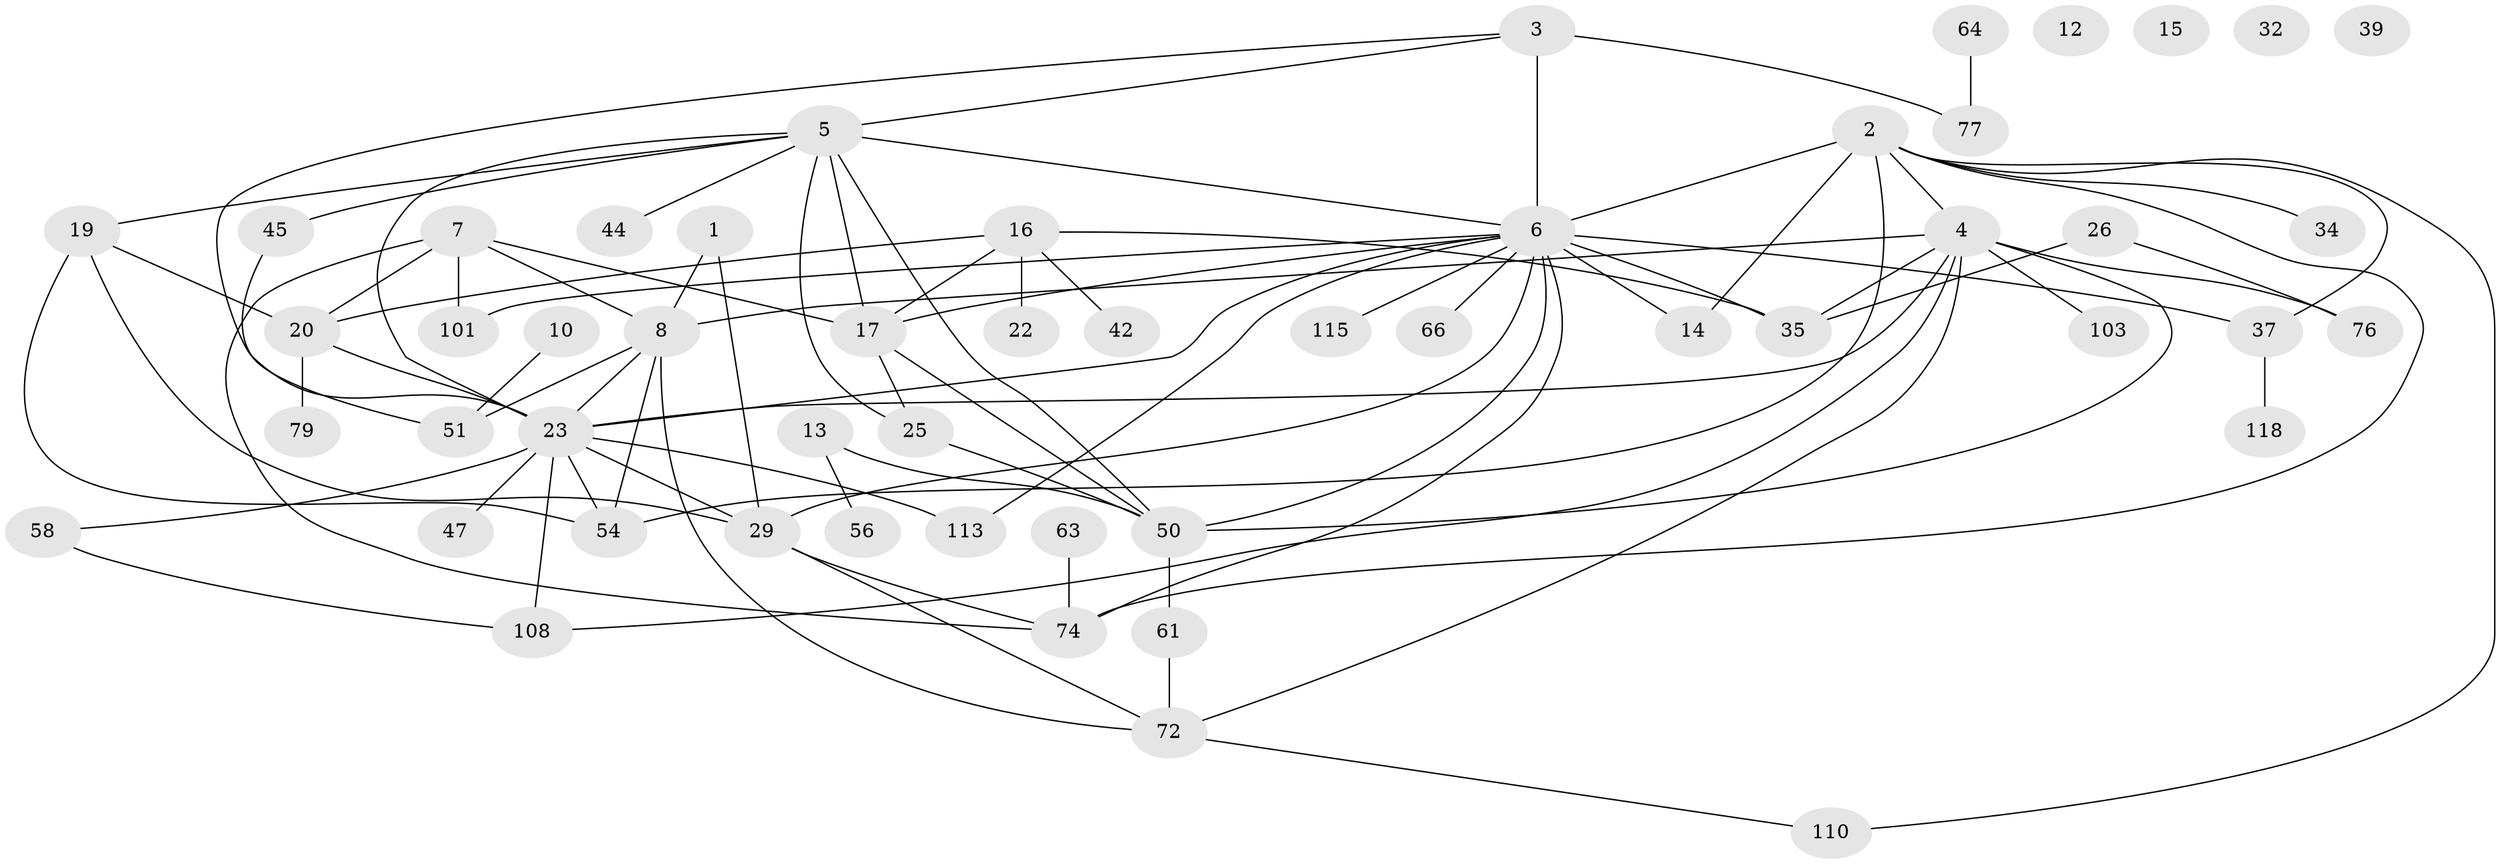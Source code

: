 // original degree distribution, {1: 0.19327731092436976, 3: 0.20168067226890757, 4: 0.15966386554621848, 6: 0.05042016806722689, 2: 0.2857142857142857, 0: 0.03361344537815126, 5: 0.07563025210084033}
// Generated by graph-tools (version 1.1) at 2025/16/03/04/25 18:16:35]
// undirected, 52 vertices, 85 edges
graph export_dot {
graph [start="1"]
  node [color=gray90,style=filled];
  1 [super="+57"];
  2 [super="+67+9+96"];
  3 [super="+80"];
  4 [super="+98+21+55"];
  5 [super="+119+84"];
  6 [super="+11+24+18"];
  7 [super="+33"];
  8 [super="+59+104+86"];
  10;
  12;
  13 [super="+65"];
  14 [super="+46"];
  15;
  16 [super="+95"];
  17 [super="+89+43+69"];
  19 [super="+41"];
  20 [super="+68+53"];
  22 [super="+107+30"];
  23 [super="+36+27+112"];
  25 [super="+78"];
  26 [super="+116+38"];
  29 [super="+71"];
  32;
  34;
  35 [super="+99+92"];
  37 [super="+62"];
  39;
  42 [super="+70"];
  44 [super="+52"];
  45;
  47;
  50 [super="+75+85+60"];
  51 [super="+100"];
  54 [super="+87"];
  56;
  58;
  61;
  63;
  64 [super="+105"];
  66;
  72 [super="+94"];
  74 [super="+91"];
  76 [super="+93"];
  77 [super="+117+106"];
  79;
  101 [super="+111"];
  103;
  108 [super="+114"];
  110;
  113;
  115;
  118;
  1 -- 29;
  1 -- 8;
  2 -- 110;
  2 -- 14;
  2 -- 34;
  2 -- 54;
  2 -- 6 [weight=2];
  2 -- 37;
  2 -- 74;
  2 -- 4;
  3 -- 5;
  3 -- 6;
  3 -- 23;
  3 -- 77 [weight=2];
  4 -- 103;
  4 -- 72;
  4 -- 23 [weight=2];
  4 -- 76;
  4 -- 108;
  4 -- 8;
  4 -- 50;
  4 -- 35;
  5 -- 50 [weight=2];
  5 -- 17;
  5 -- 19;
  5 -- 6;
  5 -- 23;
  5 -- 45;
  5 -- 44;
  5 -- 25;
  6 -- 113;
  6 -- 66;
  6 -- 17;
  6 -- 101;
  6 -- 29;
  6 -- 50 [weight=2];
  6 -- 74;
  6 -- 115;
  6 -- 37;
  6 -- 23;
  6 -- 14;
  6 -- 35;
  7 -- 17;
  7 -- 101;
  7 -- 74;
  7 -- 20;
  7 -- 8;
  8 -- 51;
  8 -- 23;
  8 -- 54;
  8 -- 72;
  10 -- 51;
  13 -- 56;
  13 -- 50;
  16 -- 17;
  16 -- 20;
  16 -- 35;
  16 -- 42;
  16 -- 22;
  17 -- 50;
  17 -- 25;
  19 -- 29;
  19 -- 54;
  19 -- 20;
  20 -- 79;
  20 -- 23;
  23 -- 47;
  23 -- 113;
  23 -- 58;
  23 -- 29 [weight=2];
  23 -- 108;
  23 -- 54 [weight=2];
  25 -- 50;
  26 -- 76;
  26 -- 35;
  29 -- 72;
  29 -- 74;
  37 -- 118;
  45 -- 51;
  50 -- 61;
  58 -- 108;
  61 -- 72;
  63 -- 74;
  64 -- 77;
  72 -- 110;
}
